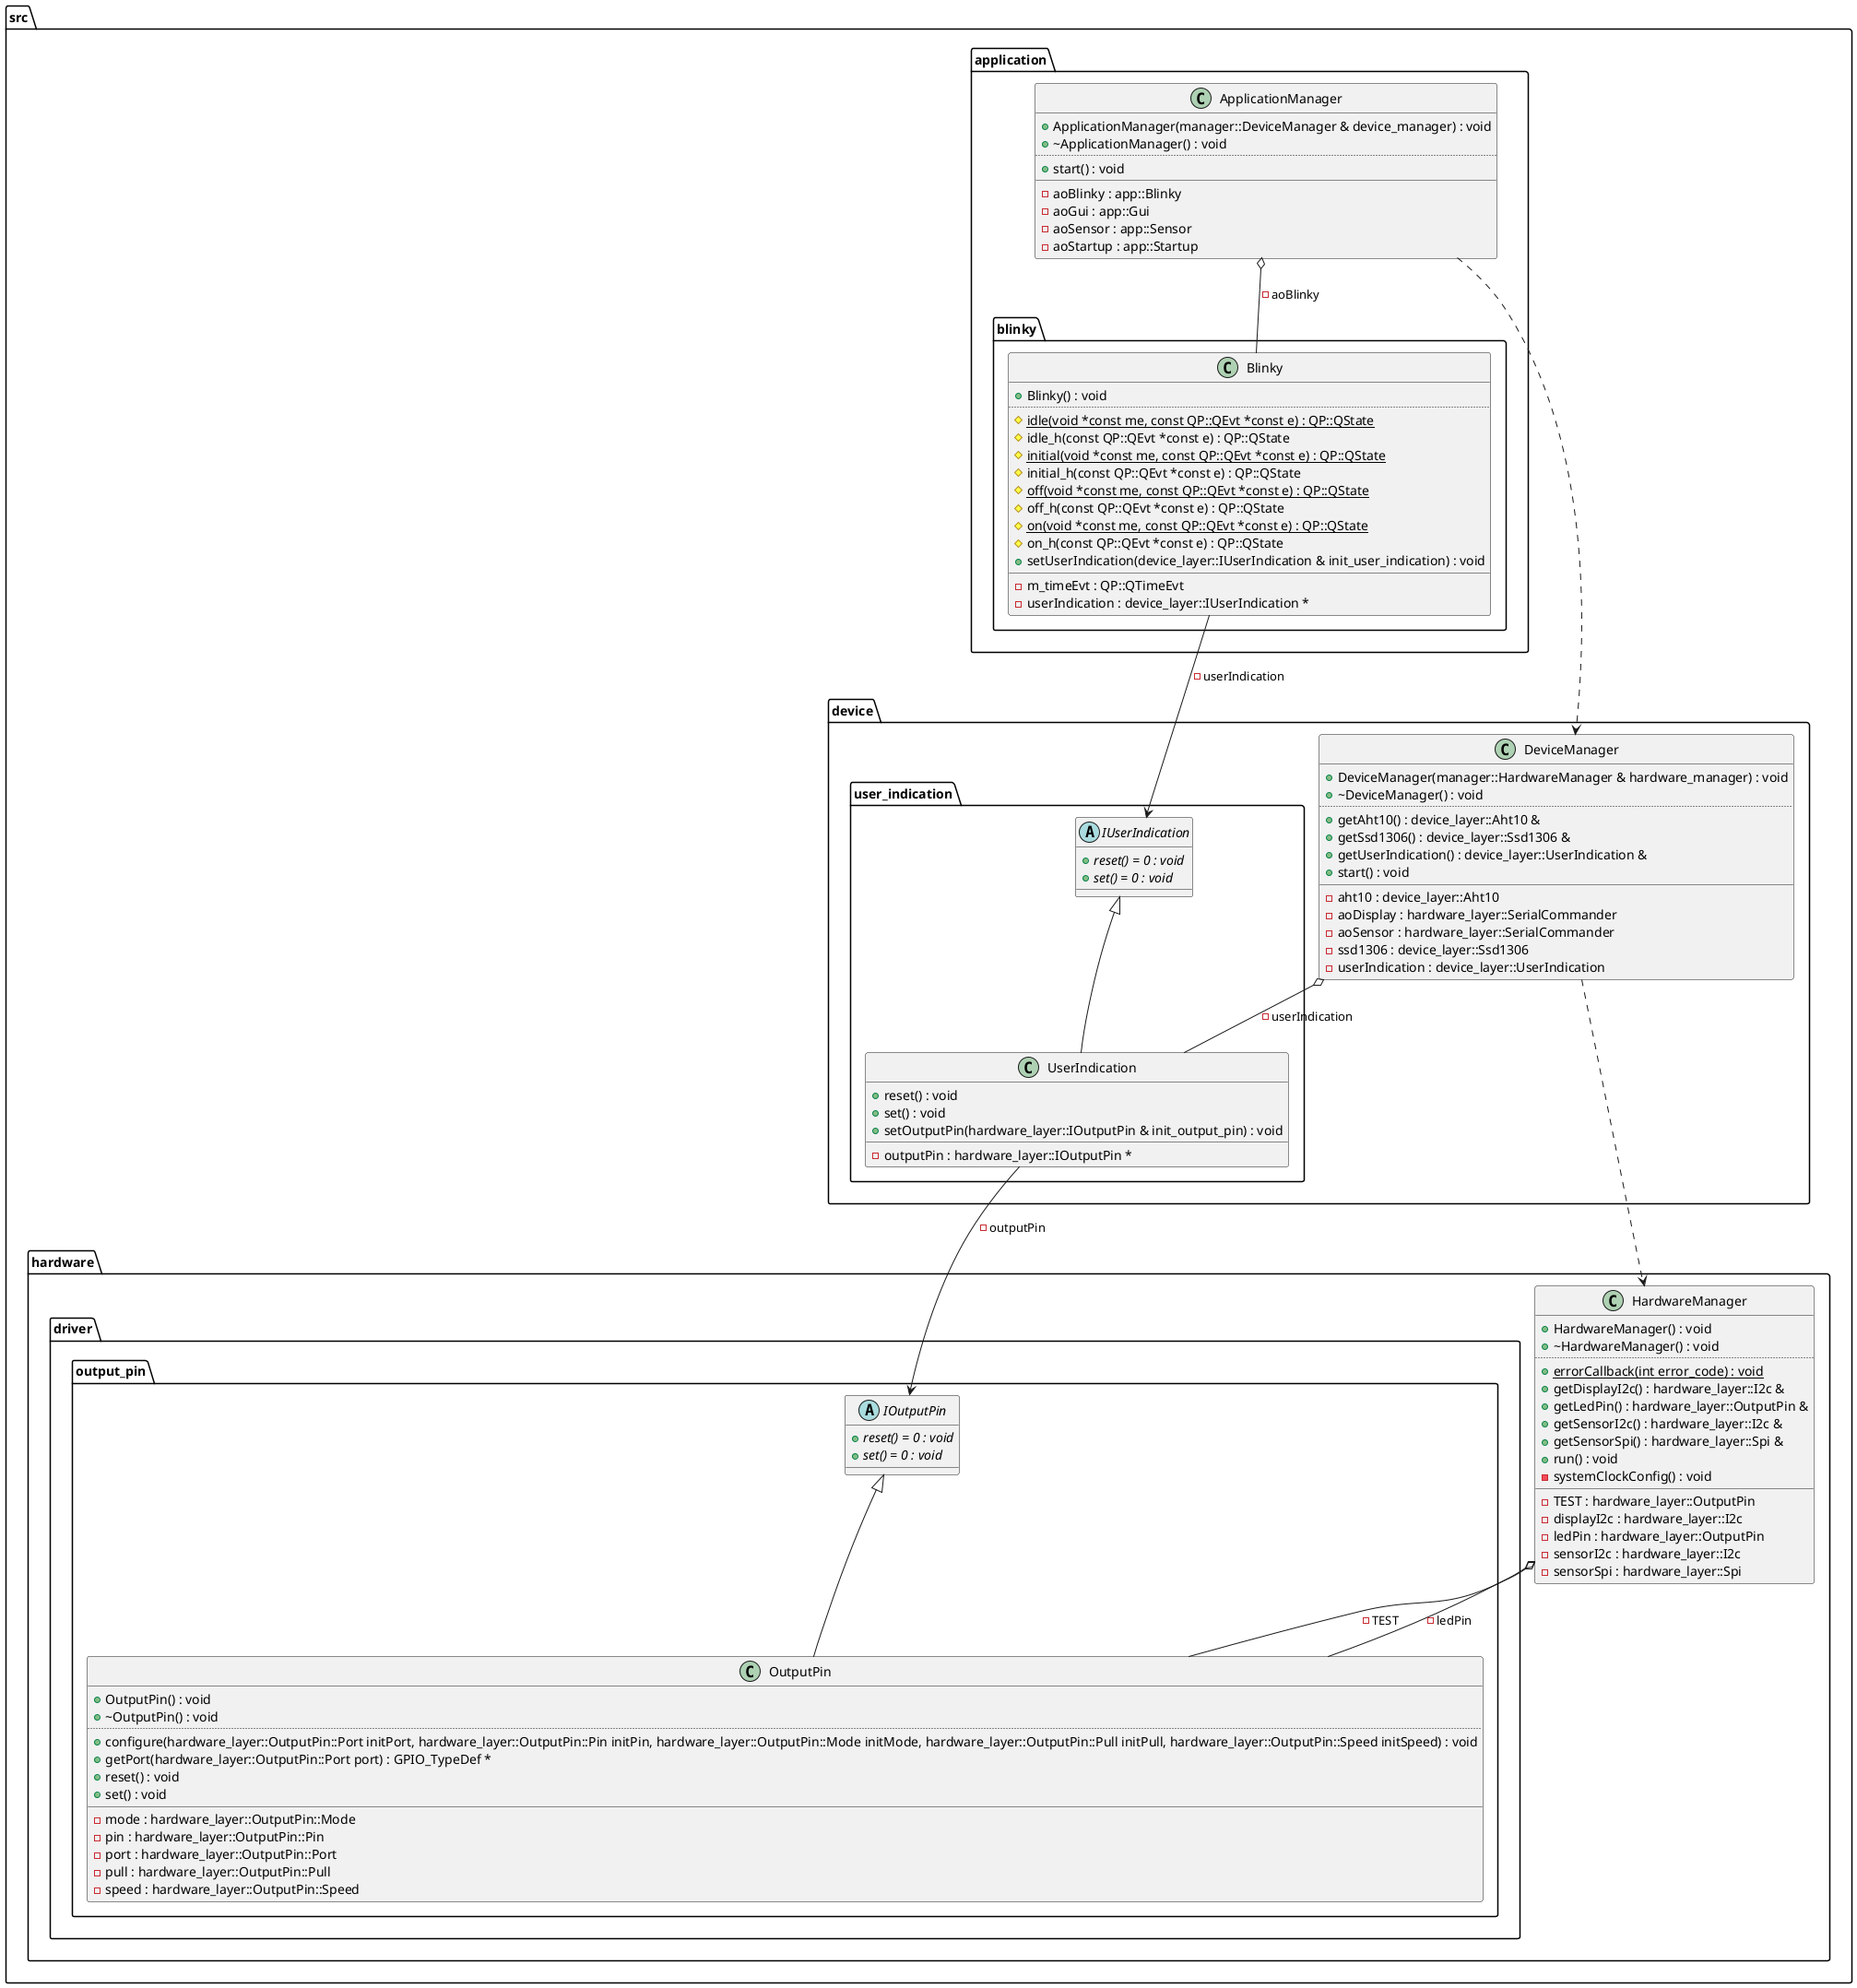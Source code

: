 @startuml
package [src] as C_0011100957978370531577 {
package [device] as C_0006694467202503346707 {
package [user_indication] as C_0007150561736413337987 {
abstract "IUserIndication" as C_0014917396999637096547
abstract C_0014917396999637096547 {
{abstract} +reset() = 0 : void
{abstract} +set() = 0 : void
__
}
class "UserIndication" as C_0011878340680608868563
class C_0011878340680608868563 {
+reset() : void
+set() : void
+setOutputPin(hardware_layer::IOutputPin & init_output_pin) : void
__
-outputPin : hardware_layer::IOutputPin *
}
}
class "DeviceManager" as C_0013863018875624683104
class C_0013863018875624683104 {
+DeviceManager(manager::HardwareManager & hardware_manager) : void
+~DeviceManager() : void
..
+getAht10() : device_layer::Aht10 &
+getSsd1306() : device_layer::Ssd1306 &
+getUserIndication() : device_layer::UserIndication &
+start() : void
__
-aht10 : device_layer::Aht10
-aoDisplay : hardware_layer::SerialCommander
-aoSensor : hardware_layer::SerialCommander
-ssd1306 : device_layer::Ssd1306
-userIndication : device_layer::UserIndication
}
}
package [application] as C_0007250404570915629403 {
package [blinky] as C_0003089195684290093452 {
class "Blinky" as C_0007883474967757026754
class C_0007883474967757026754 {
+Blinky() : void
..
{static} #idle(void *const me, const QP::QEvt *const e) : QP::QState
#idle_h(const QP::QEvt *const e) : QP::QState
{static} #initial(void *const me, const QP::QEvt *const e) : QP::QState
#initial_h(const QP::QEvt *const e) : QP::QState
{static} #off(void *const me, const QP::QEvt *const e) : QP::QState
#off_h(const QP::QEvt *const e) : QP::QState
{static} #on(void *const me, const QP::QEvt *const e) : QP::QState
#on_h(const QP::QEvt *const e) : QP::QState
+setUserIndication(device_layer::IUserIndication & init_user_indication) : void
__
-m_timeEvt : QP::QTimeEvt
-userIndication : device_layer::IUserIndication *
}
}
class "ApplicationManager" as C_0013307138085226643557
class C_0013307138085226643557 {
+ApplicationManager(manager::DeviceManager & device_manager) : void
+~ApplicationManager() : void
..
+start() : void
__
-aoBlinky : app::Blinky
-aoGui : app::Gui
-aoSensor : app::Sensor
-aoStartup : app::Startup
}
}
package [hardware] as C_0018294288599492866740 {
package [driver] as C_0010413016684820122153 {
package [output_pin] as C_0007513421075199775033 {
abstract "IOutputPin" as C_0015574588586859921782
abstract C_0015574588586859921782 {
{abstract} +reset() = 0 : void
{abstract} +set() = 0 : void
__
}
class "OutputPin" as C_0018190368568554910621
class C_0018190368568554910621 {
+OutputPin() : void
+~OutputPin() : void
..
+configure(hardware_layer::OutputPin::Port initPort, hardware_layer::OutputPin::Pin initPin, hardware_layer::OutputPin::Mode initMode, hardware_layer::OutputPin::Pull initPull, hardware_layer::OutputPin::Speed initSpeed) : void
+getPort(hardware_layer::OutputPin::Port port) : GPIO_TypeDef *
+reset() : void
+set() : void
__
-mode : hardware_layer::OutputPin::Mode
-pin : hardware_layer::OutputPin::Pin
-port : hardware_layer::OutputPin::Port
-pull : hardware_layer::OutputPin::Pull
-speed : hardware_layer::OutputPin::Speed
}
}
}
class "HardwareManager" as C_0013820397576961944853
class C_0013820397576961944853 {
+HardwareManager() : void
+~HardwareManager() : void
..
{static} +errorCallback(int error_code) : void
+getDisplayI2c() : hardware_layer::I2c &
+getLedPin() : hardware_layer::OutputPin &
+getSensorI2c() : hardware_layer::I2c &
+getSensorSpi() : hardware_layer::Spi &
+run() : void
-systemClockConfig() : void
__
-TEST : hardware_layer::OutputPin
-displayI2c : hardware_layer::I2c
-ledPin : hardware_layer::OutputPin
-sensorI2c : hardware_layer::I2c
-sensorSpi : hardware_layer::Spi
}
}
}
C_0011878340680608868563 --> C_0015574588586859921782 : -outputPin
C_0014917396999637096547 <|-- C_0011878340680608868563
C_0013863018875624683104 ..> C_0013820397576961944853
C_0013863018875624683104 o-- C_0011878340680608868563 : -userIndication
C_0007883474967757026754 --> C_0014917396999637096547 : -userIndication
C_0013307138085226643557 ..> C_0013863018875624683104
C_0013307138085226643557 o-- C_0007883474967757026754 : -aoBlinky
C_0015574588586859921782 <|-- C_0018190368568554910621
C_0013820397576961944853 o-- C_0018190368568554910621 : -ledPin
C_0013820397576961944853 o-- C_0018190368568554910621 : -TEST

'Generated with clang-uml, version 0.6.0
'LLVM version Ubuntu clang version 15.0.7
@enduml
